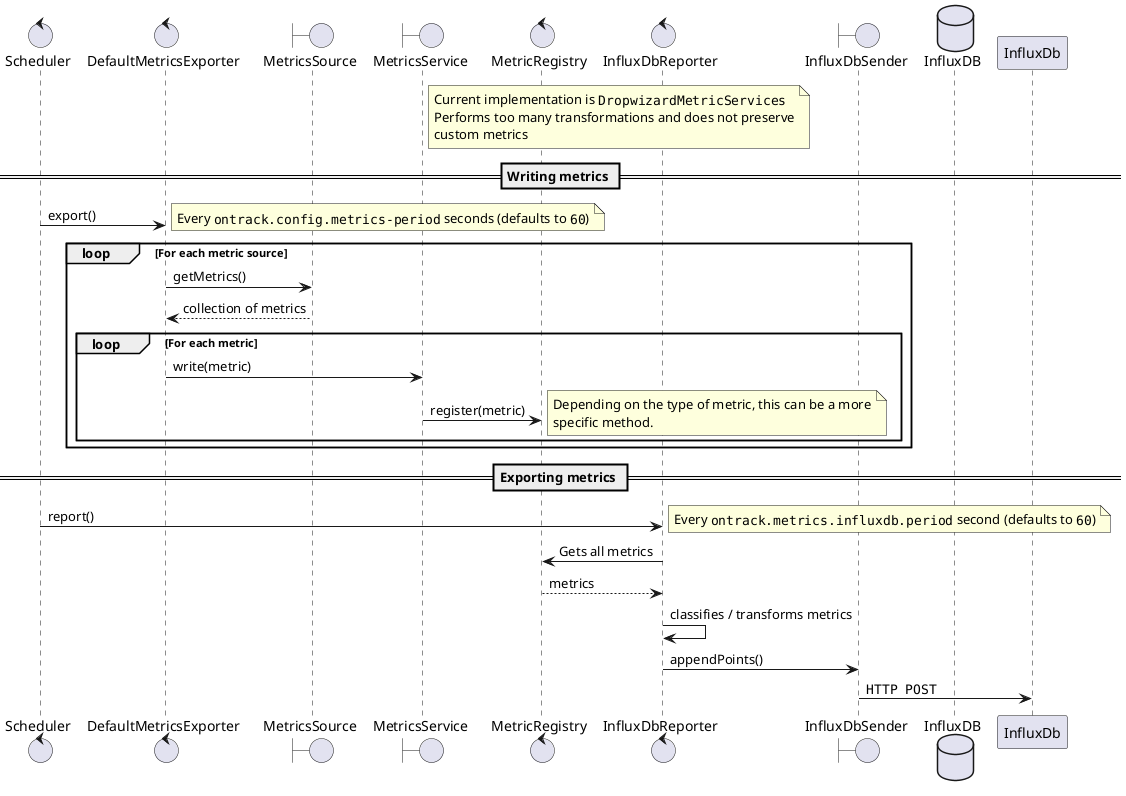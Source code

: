 @startuml
control Scheduler
control DefaultMetricsExporter

boundary MetricsSource

boundary MetricsService
note right of MetricsService
    Current implementation is ""DropwizardMetricServices""
    Performs too many transformations and does not preserve
    custom metrics
end note

control MetricRegistry

control InfluxDbReporter
boundary InfluxDbSender
database InfluxDB

== Writing metrics ==

Scheduler -> DefaultMetricsExporter: export()
note right
    Every ""ontrack.config.metrics-period"" seconds (defaults to ""60"")
end note

loop For each metric source
    DefaultMetricsExporter -> MetricsSource: getMetrics()
    MetricsSource --> DefaultMetricsExporter: collection of metrics
    loop For each metric
        DefaultMetricsExporter -> MetricsService: write(metric)
        MetricsService -> MetricRegistry: register(metric)
        note right
            Depending on the type of metric, this can be a more
            specific method.
        end note
    end
end

== Exporting metrics ==

Scheduler -> InfluxDbReporter: report()
note right
    Every ""ontrack.metrics.influxdb.period"" second (defaults to ""60"")
end note
InfluxDbReporter -> MetricRegistry:Gets all metrics
MetricRegistry --> InfluxDbReporter: metrics
InfluxDbReporter -> InfluxDbReporter: classifies / transforms metrics
InfluxDbReporter -> InfluxDbSender: appendPoints()
InfluxDbSender -> InfluxDb: ""HTTP POST""

@enduml
